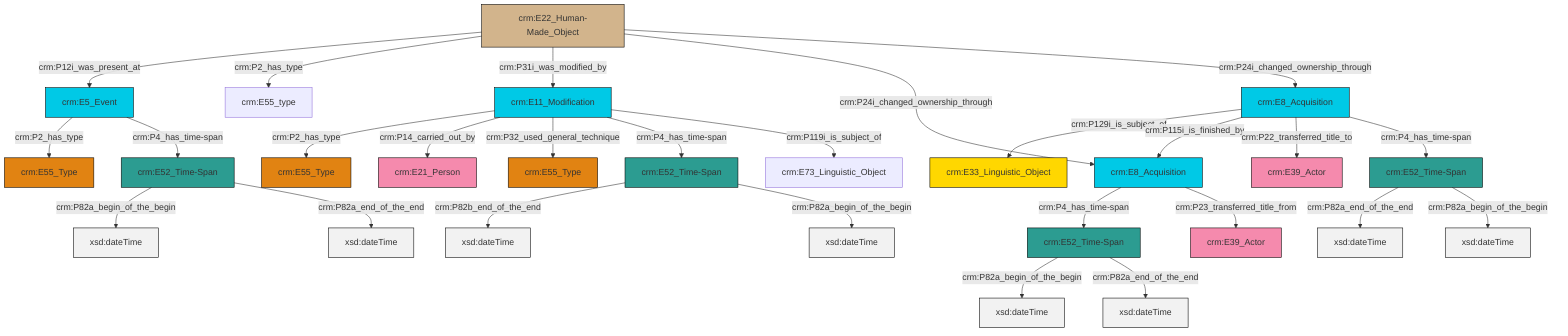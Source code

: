 graph TD
classDef Literal fill:#f2f2f2,stroke:#000000;
classDef CRM_Entity fill:#FFFFFF,stroke:#000000;
classDef Temporal_Entity fill:#00C9E6, stroke:#000000;
classDef Type fill:#E18312, stroke:#000000;
classDef Time-Span fill:#2C9C91, stroke:#000000;
classDef Appellation fill:#FFEB7F, stroke:#000000;
classDef Place fill:#008836, stroke:#000000;
classDef Persistent_Item fill:#B266B2, stroke:#000000;
classDef Conceptual_Object fill:#FFD700, stroke:#000000;
classDef Physical_Thing fill:#D2B48C, stroke:#000000;
classDef Actor fill:#f58aad, stroke:#000000;
classDef PC_Classes fill:#4ce600, stroke:#000000;
classDef Multi fill:#cccccc,stroke:#000000;

4["crm:E11_Modification"]:::Temporal_Entity -->|crm:P2_has_type| 5["crm:E55_Type"]:::Type
6["crm:E8_Acquisition"]:::Temporal_Entity -->|crm:P129i_is_subject_of| 7["crm:E33_Linguistic_Object"]:::Conceptual_Object
8["crm:E52_Time-Span"]:::Time-Span -->|crm:P82a_begin_of_the_begin| 10[xsd:dateTime]:::Literal
13["crm:E52_Time-Span"]:::Time-Span -->|crm:P82b_end_of_the_end| 14[xsd:dateTime]:::Literal
15["crm:E8_Acquisition"]:::Temporal_Entity -->|crm:P4_has_time-span| 16["crm:E52_Time-Span"]:::Time-Span
11["crm:E52_Time-Span"]:::Time-Span -->|crm:P82a_end_of_the_end| 17[xsd:dateTime]:::Literal
8["crm:E52_Time-Span"]:::Time-Span -->|crm:P82a_end_of_the_end| 18[xsd:dateTime]:::Literal
19["crm:E5_Event"]:::Temporal_Entity -->|crm:P2_has_type| 20["crm:E55_Type"]:::Type
4["crm:E11_Modification"]:::Temporal_Entity -->|crm:P14_carried_out_by| 21["crm:E21_Person"]:::Actor
6["crm:E8_Acquisition"]:::Temporal_Entity -->|crm:P115i_is_finished_by| 15["crm:E8_Acquisition"]:::Temporal_Entity
19["crm:E5_Event"]:::Temporal_Entity -->|crm:P4_has_time-span| 8["crm:E52_Time-Span"]:::Time-Span
23["crm:E22_Human-Made_Object"]:::Physical_Thing -->|crm:P12i_was_present_at| 19["crm:E5_Event"]:::Temporal_Entity
4["crm:E11_Modification"]:::Temporal_Entity -->|crm:P32_used_general_technique| 24["crm:E55_Type"]:::Type
23["crm:E22_Human-Made_Object"]:::Physical_Thing -->|crm:P2_has_type| 25["crm:E55_type"]:::Default
4["crm:E11_Modification"]:::Temporal_Entity -->|crm:P4_has_time-span| 13["crm:E52_Time-Span"]:::Time-Span
23["crm:E22_Human-Made_Object"]:::Physical_Thing -->|crm:P31i_was_modified_by| 4["crm:E11_Modification"]:::Temporal_Entity
6["crm:E8_Acquisition"]:::Temporal_Entity -->|crm:P22_transferred_title_to| 31["crm:E39_Actor"]:::Actor
13["crm:E52_Time-Span"]:::Time-Span -->|crm:P82a_begin_of_the_begin| 35[xsd:dateTime]:::Literal
23["crm:E22_Human-Made_Object"]:::Physical_Thing -->|crm:P24i_changed_ownership_through| 15["crm:E8_Acquisition"]:::Temporal_Entity
16["crm:E52_Time-Span"]:::Time-Span -->|crm:P82a_begin_of_the_begin| 36[xsd:dateTime]:::Literal
16["crm:E52_Time-Span"]:::Time-Span -->|crm:P82a_end_of_the_end| 39[xsd:dateTime]:::Literal
11["crm:E52_Time-Span"]:::Time-Span -->|crm:P82a_begin_of_the_begin| 42[xsd:dateTime]:::Literal
15["crm:E8_Acquisition"]:::Temporal_Entity -->|crm:P23_transferred_title_from| 2["crm:E39_Actor"]:::Actor
4["crm:E11_Modification"]:::Temporal_Entity -->|crm:P119i_is_subject_of| 0["crm:E73_Linguistic_Object"]:::Default
23["crm:E22_Human-Made_Object"]:::Physical_Thing -->|crm:P24i_changed_ownership_through| 6["crm:E8_Acquisition"]:::Temporal_Entity
6["crm:E8_Acquisition"]:::Temporal_Entity -->|crm:P4_has_time-span| 11["crm:E52_Time-Span"]:::Time-Span